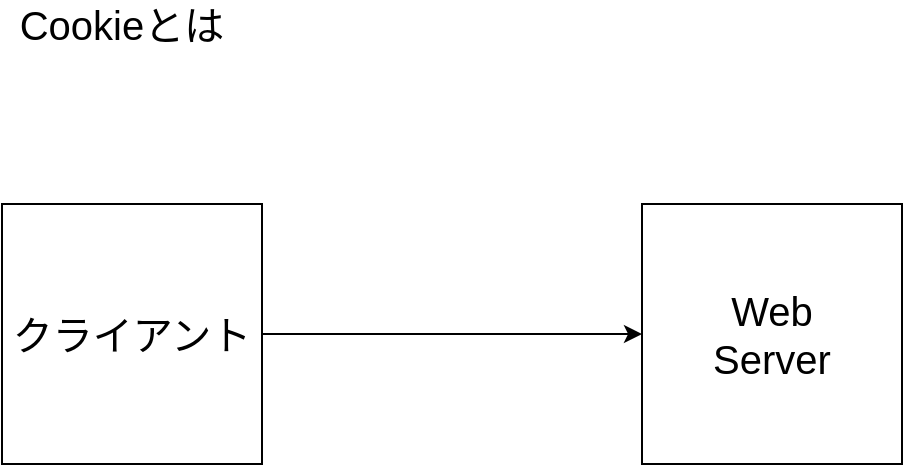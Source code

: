 <mxfile version="13.10.4" type="github">
  <diagram id="F5H1Ii0j8-4466t90OK2" name="Page-1">
    <mxGraphModel dx="946" dy="528" grid="1" gridSize="10" guides="1" tooltips="1" connect="1" arrows="1" fold="1" page="1" pageScale="1" pageWidth="827" pageHeight="1169" math="0" shadow="0">
      <root>
        <mxCell id="0" />
        <mxCell id="1" parent="0" />
        <mxCell id="6r-zcsPJ-sPQ7mnrRteu-1" value="Cookieとは" style="text;html=1;strokeColor=none;fillColor=none;align=center;verticalAlign=middle;whiteSpace=wrap;rounded=0;fontSize=20;" vertex="1" parent="1">
          <mxGeometry x="80" y="60" width="120" height="20" as="geometry" />
        </mxCell>
        <mxCell id="6r-zcsPJ-sPQ7mnrRteu-2" value="クライアント" style="whiteSpace=wrap;html=1;aspect=fixed;fontSize=20;" vertex="1" parent="1">
          <mxGeometry x="80" y="160" width="130" height="130" as="geometry" />
        </mxCell>
        <mxCell id="6r-zcsPJ-sPQ7mnrRteu-3" value="" style="endArrow=classic;html=1;fontSize=20;exitX=1;exitY=0.5;exitDx=0;exitDy=0;entryX=0;entryY=0.5;entryDx=0;entryDy=0;" edge="1" parent="1" source="6r-zcsPJ-sPQ7mnrRteu-2" target="6r-zcsPJ-sPQ7mnrRteu-4">
          <mxGeometry width="50" height="50" relative="1" as="geometry">
            <mxPoint x="350" y="280" as="sourcePoint" />
            <mxPoint x="400" y="230" as="targetPoint" />
            <Array as="points" />
          </mxGeometry>
        </mxCell>
        <mxCell id="6r-zcsPJ-sPQ7mnrRteu-4" value="Web&lt;br&gt;Server" style="whiteSpace=wrap;html=1;aspect=fixed;fontSize=20;" vertex="1" parent="1">
          <mxGeometry x="400" y="160" width="130" height="130" as="geometry" />
        </mxCell>
      </root>
    </mxGraphModel>
  </diagram>
</mxfile>
